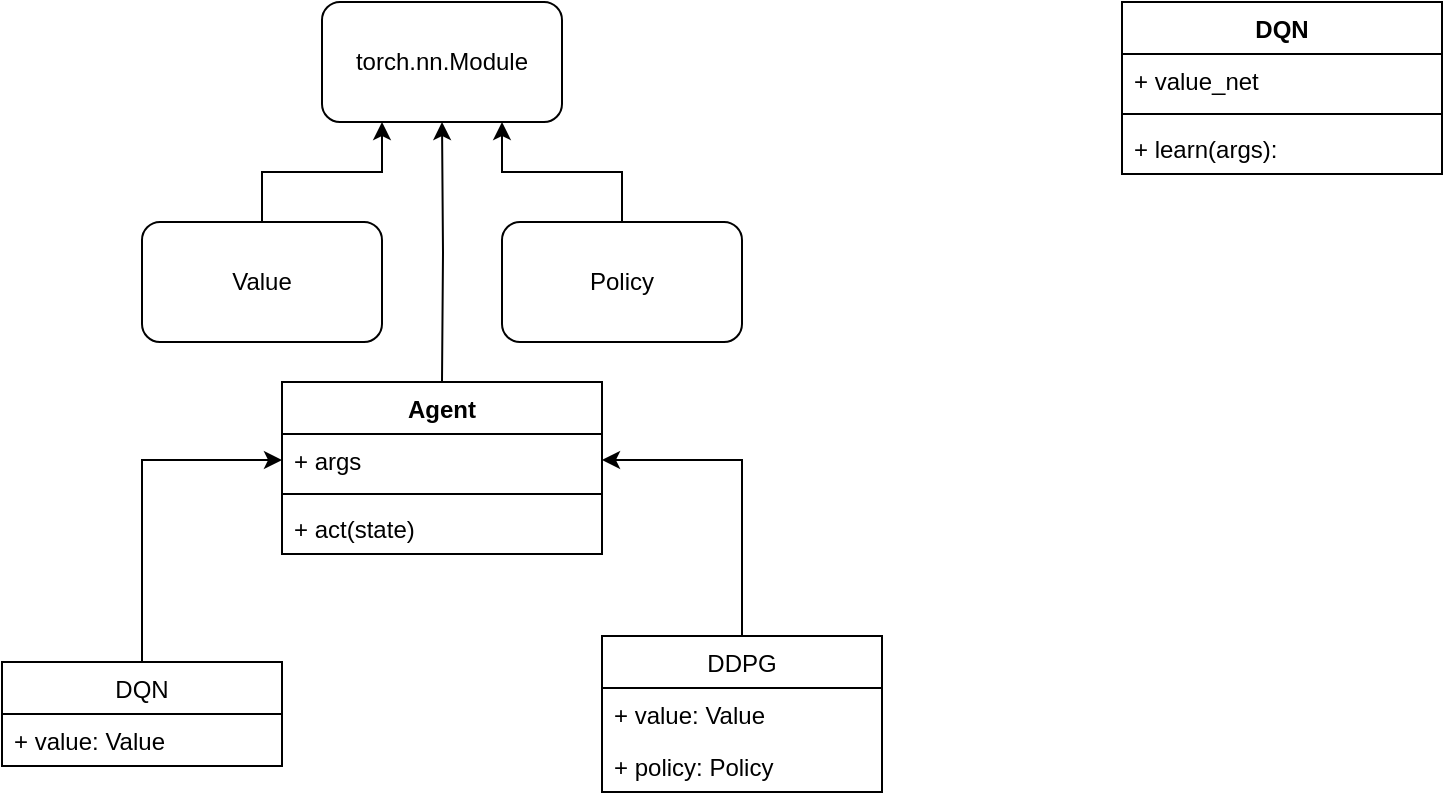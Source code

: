 <mxfile version="12.6.5" type="github">
  <diagram id="H3WnXx273R_jGM4W-XfU" name="Page-1">
    <mxGraphModel dx="946" dy="614" grid="1" gridSize="10" guides="1" tooltips="1" connect="1" arrows="1" fold="1" page="1" pageScale="1" pageWidth="827" pageHeight="1169" math="0" shadow="0">
      <root>
        <mxCell id="0"/>
        <mxCell id="1" parent="0"/>
        <mxCell id="x_TwhM9KFDQg1H8W8PhB-1" value="torch.nn.Module" style="rounded=1;whiteSpace=wrap;html=1;" vertex="1" parent="1">
          <mxGeometry x="200" y="130" width="120" height="60" as="geometry"/>
        </mxCell>
        <mxCell id="x_TwhM9KFDQg1H8W8PhB-7" style="edgeStyle=orthogonalEdgeStyle;rounded=0;orthogonalLoop=1;jettySize=auto;html=1;entryX=0.25;entryY=1;entryDx=0;entryDy=0;" edge="1" parent="1" source="x_TwhM9KFDQg1H8W8PhB-2" target="x_TwhM9KFDQg1H8W8PhB-1">
          <mxGeometry relative="1" as="geometry"/>
        </mxCell>
        <mxCell id="x_TwhM9KFDQg1H8W8PhB-2" value="Value" style="rounded=1;whiteSpace=wrap;html=1;" vertex="1" parent="1">
          <mxGeometry x="110" y="240" width="120" height="60" as="geometry"/>
        </mxCell>
        <mxCell id="x_TwhM9KFDQg1H8W8PhB-6" style="edgeStyle=orthogonalEdgeStyle;rounded=0;orthogonalLoop=1;jettySize=auto;html=1;entryX=0.75;entryY=1;entryDx=0;entryDy=0;" edge="1" parent="1" source="x_TwhM9KFDQg1H8W8PhB-5" target="x_TwhM9KFDQg1H8W8PhB-1">
          <mxGeometry relative="1" as="geometry"/>
        </mxCell>
        <mxCell id="x_TwhM9KFDQg1H8W8PhB-5" value="Policy" style="rounded=1;whiteSpace=wrap;html=1;" vertex="1" parent="1">
          <mxGeometry x="290" y="240" width="120" height="60" as="geometry"/>
        </mxCell>
        <mxCell id="x_TwhM9KFDQg1H8W8PhB-10" value="DQN" style="swimlane;fontStyle=1;align=center;verticalAlign=top;childLayout=stackLayout;horizontal=1;startSize=26;horizontalStack=0;resizeParent=1;resizeParentMax=0;resizeLast=0;collapsible=1;marginBottom=0;" vertex="1" parent="1">
          <mxGeometry x="600" y="130" width="160" height="86" as="geometry"/>
        </mxCell>
        <mxCell id="x_TwhM9KFDQg1H8W8PhB-11" value="+ value_net" style="text;strokeColor=none;fillColor=none;align=left;verticalAlign=top;spacingLeft=4;spacingRight=4;overflow=hidden;rotatable=0;points=[[0,0.5],[1,0.5]];portConstraint=eastwest;" vertex="1" parent="x_TwhM9KFDQg1H8W8PhB-10">
          <mxGeometry y="26" width="160" height="26" as="geometry"/>
        </mxCell>
        <mxCell id="x_TwhM9KFDQg1H8W8PhB-12" value="" style="line;strokeWidth=1;fillColor=none;align=left;verticalAlign=middle;spacingTop=-1;spacingLeft=3;spacingRight=3;rotatable=0;labelPosition=right;points=[];portConstraint=eastwest;" vertex="1" parent="x_TwhM9KFDQg1H8W8PhB-10">
          <mxGeometry y="52" width="160" height="8" as="geometry"/>
        </mxCell>
        <mxCell id="x_TwhM9KFDQg1H8W8PhB-13" value="+ learn(args):" style="text;strokeColor=none;fillColor=none;align=left;verticalAlign=top;spacingLeft=4;spacingRight=4;overflow=hidden;rotatable=0;points=[[0,0.5],[1,0.5]];portConstraint=eastwest;" vertex="1" parent="x_TwhM9KFDQg1H8W8PhB-10">
          <mxGeometry y="60" width="160" height="26" as="geometry"/>
        </mxCell>
        <mxCell id="x_TwhM9KFDQg1H8W8PhB-18" style="edgeStyle=orthogonalEdgeStyle;rounded=0;orthogonalLoop=1;jettySize=auto;html=1;entryX=0.5;entryY=1;entryDx=0;entryDy=0;" edge="1" parent="1" target="x_TwhM9KFDQg1H8W8PhB-1">
          <mxGeometry relative="1" as="geometry">
            <mxPoint x="260" y="320" as="sourcePoint"/>
          </mxGeometry>
        </mxCell>
        <mxCell id="x_TwhM9KFDQg1H8W8PhB-19" value="Agent" style="swimlane;fontStyle=1;align=center;verticalAlign=top;childLayout=stackLayout;horizontal=1;startSize=26;horizontalStack=0;resizeParent=1;resizeParentMax=0;resizeLast=0;collapsible=1;marginBottom=0;" vertex="1" parent="1">
          <mxGeometry x="180" y="320" width="160" height="86" as="geometry"/>
        </mxCell>
        <mxCell id="x_TwhM9KFDQg1H8W8PhB-20" value="+ args" style="text;strokeColor=none;fillColor=none;align=left;verticalAlign=top;spacingLeft=4;spacingRight=4;overflow=hidden;rotatable=0;points=[[0,0.5],[1,0.5]];portConstraint=eastwest;" vertex="1" parent="x_TwhM9KFDQg1H8W8PhB-19">
          <mxGeometry y="26" width="160" height="26" as="geometry"/>
        </mxCell>
        <mxCell id="x_TwhM9KFDQg1H8W8PhB-21" value="" style="line;strokeWidth=1;fillColor=none;align=left;verticalAlign=middle;spacingTop=-1;spacingLeft=3;spacingRight=3;rotatable=0;labelPosition=right;points=[];portConstraint=eastwest;" vertex="1" parent="x_TwhM9KFDQg1H8W8PhB-19">
          <mxGeometry y="52" width="160" height="8" as="geometry"/>
        </mxCell>
        <mxCell id="x_TwhM9KFDQg1H8W8PhB-22" value="+ act(state)" style="text;strokeColor=none;fillColor=none;align=left;verticalAlign=top;spacingLeft=4;spacingRight=4;overflow=hidden;rotatable=0;points=[[0,0.5],[1,0.5]];portConstraint=eastwest;" vertex="1" parent="x_TwhM9KFDQg1H8W8PhB-19">
          <mxGeometry y="60" width="160" height="26" as="geometry"/>
        </mxCell>
        <mxCell id="x_TwhM9KFDQg1H8W8PhB-40" style="edgeStyle=orthogonalEdgeStyle;rounded=0;orthogonalLoop=1;jettySize=auto;html=1;entryX=0;entryY=0.5;entryDx=0;entryDy=0;" edge="1" parent="1" source="x_TwhM9KFDQg1H8W8PhB-25" target="x_TwhM9KFDQg1H8W8PhB-20">
          <mxGeometry relative="1" as="geometry"/>
        </mxCell>
        <mxCell id="x_TwhM9KFDQg1H8W8PhB-25" value="DQN" style="swimlane;fontStyle=0;childLayout=stackLayout;horizontal=1;startSize=26;fillColor=none;horizontalStack=0;resizeParent=1;resizeParentMax=0;resizeLast=0;collapsible=1;marginBottom=0;" vertex="1" parent="1">
          <mxGeometry x="40" y="460" width="140" height="52" as="geometry"/>
        </mxCell>
        <mxCell id="x_TwhM9KFDQg1H8W8PhB-26" value="+ value: Value" style="text;strokeColor=none;fillColor=none;align=left;verticalAlign=top;spacingLeft=4;spacingRight=4;overflow=hidden;rotatable=0;points=[[0,0.5],[1,0.5]];portConstraint=eastwest;" vertex="1" parent="x_TwhM9KFDQg1H8W8PhB-25">
          <mxGeometry y="26" width="140" height="26" as="geometry"/>
        </mxCell>
        <mxCell id="x_TwhM9KFDQg1H8W8PhB-41" style="edgeStyle=orthogonalEdgeStyle;rounded=0;orthogonalLoop=1;jettySize=auto;html=1;entryX=1;entryY=0.5;entryDx=0;entryDy=0;" edge="1" parent="1" source="x_TwhM9KFDQg1H8W8PhB-33" target="x_TwhM9KFDQg1H8W8PhB-20">
          <mxGeometry relative="1" as="geometry"/>
        </mxCell>
        <mxCell id="x_TwhM9KFDQg1H8W8PhB-33" value="DDPG" style="swimlane;fontStyle=0;childLayout=stackLayout;horizontal=1;startSize=26;fillColor=none;horizontalStack=0;resizeParent=1;resizeParentMax=0;resizeLast=0;collapsible=1;marginBottom=0;" vertex="1" parent="1">
          <mxGeometry x="340" y="447" width="140" height="78" as="geometry"/>
        </mxCell>
        <mxCell id="x_TwhM9KFDQg1H8W8PhB-34" value="+ value: Value" style="text;strokeColor=none;fillColor=none;align=left;verticalAlign=top;spacingLeft=4;spacingRight=4;overflow=hidden;rotatable=0;points=[[0,0.5],[1,0.5]];portConstraint=eastwest;" vertex="1" parent="x_TwhM9KFDQg1H8W8PhB-33">
          <mxGeometry y="26" width="140" height="26" as="geometry"/>
        </mxCell>
        <mxCell id="x_TwhM9KFDQg1H8W8PhB-35" value="+ policy: Policy" style="text;strokeColor=none;fillColor=none;align=left;verticalAlign=top;spacingLeft=4;spacingRight=4;overflow=hidden;rotatable=0;points=[[0,0.5],[1,0.5]];portConstraint=eastwest;" vertex="1" parent="x_TwhM9KFDQg1H8W8PhB-33">
          <mxGeometry y="52" width="140" height="26" as="geometry"/>
        </mxCell>
      </root>
    </mxGraphModel>
  </diagram>
</mxfile>
